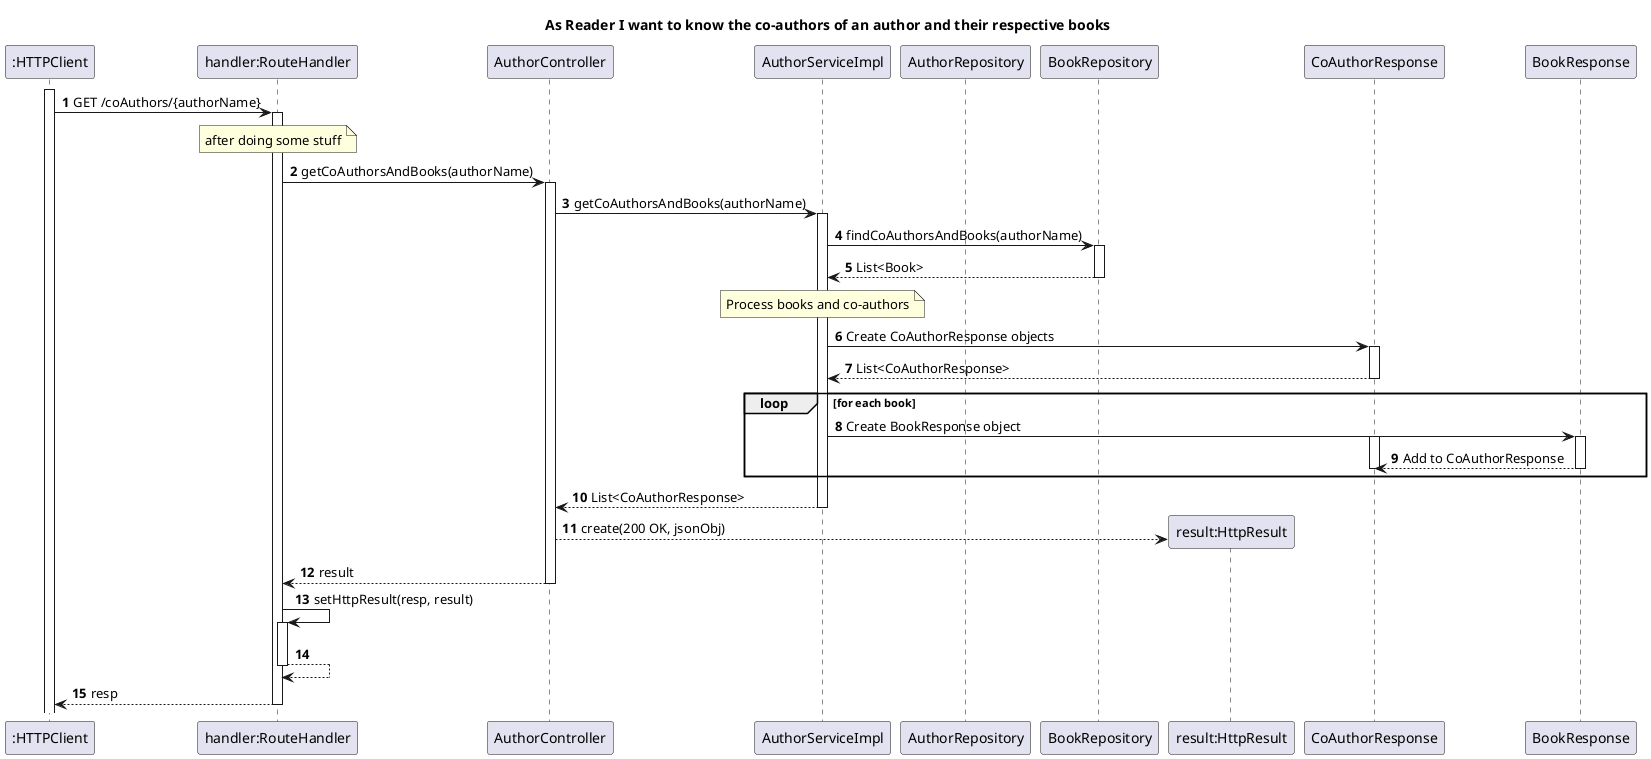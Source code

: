 @startuml
title "As Reader I want to know the co-authors of an author and their respective books"
autoactivate on
autonumber

participant ":HTTPClient" as HTTPClient
participant "handler:RouteHandler" as System
participant "AuthorController" as Ctrl
participant "AuthorServiceImpl" as ServiceImpl
participant "AuthorRepository" as authorRepo
participant "BookRepository" as bookRepo
participant "result:HttpResult" as Result

activate HTTPClient

HTTPClient -> System: GET /coAuthors/{authorName}
note over System: after doing some stuff

System -> Ctrl: getCoAuthorsAndBooks(authorName)

Ctrl -> ServiceImpl: getCoAuthorsAndBooks(authorName)

ServiceImpl -> bookRepo: findCoAuthorsAndBooks(authorName)

bookRepo --> ServiceImpl: List<Book>

note over ServiceImpl: Process books and co-authors

ServiceImpl -> CoAuthorResponse: Create CoAuthorResponse objects

CoAuthorResponse --> ServiceImpl: List<CoAuthorResponse>

loop for each book
  ServiceImpl -> BookResponse: Create BookResponse object
  activate CoAuthorResponse
  BookResponse --> CoAuthorResponse: Add to CoAuthorResponse
  deactivate CoAuthorResponse
end


ServiceImpl --> Ctrl: List<CoAuthorResponse>

Ctrl --> Result**: create(200 OK, jsonObj)
Ctrl --> System: result
System -> System: setHttpResult(resp, result)
System --> System:
System --> HTTPClient: resp


@enduml
